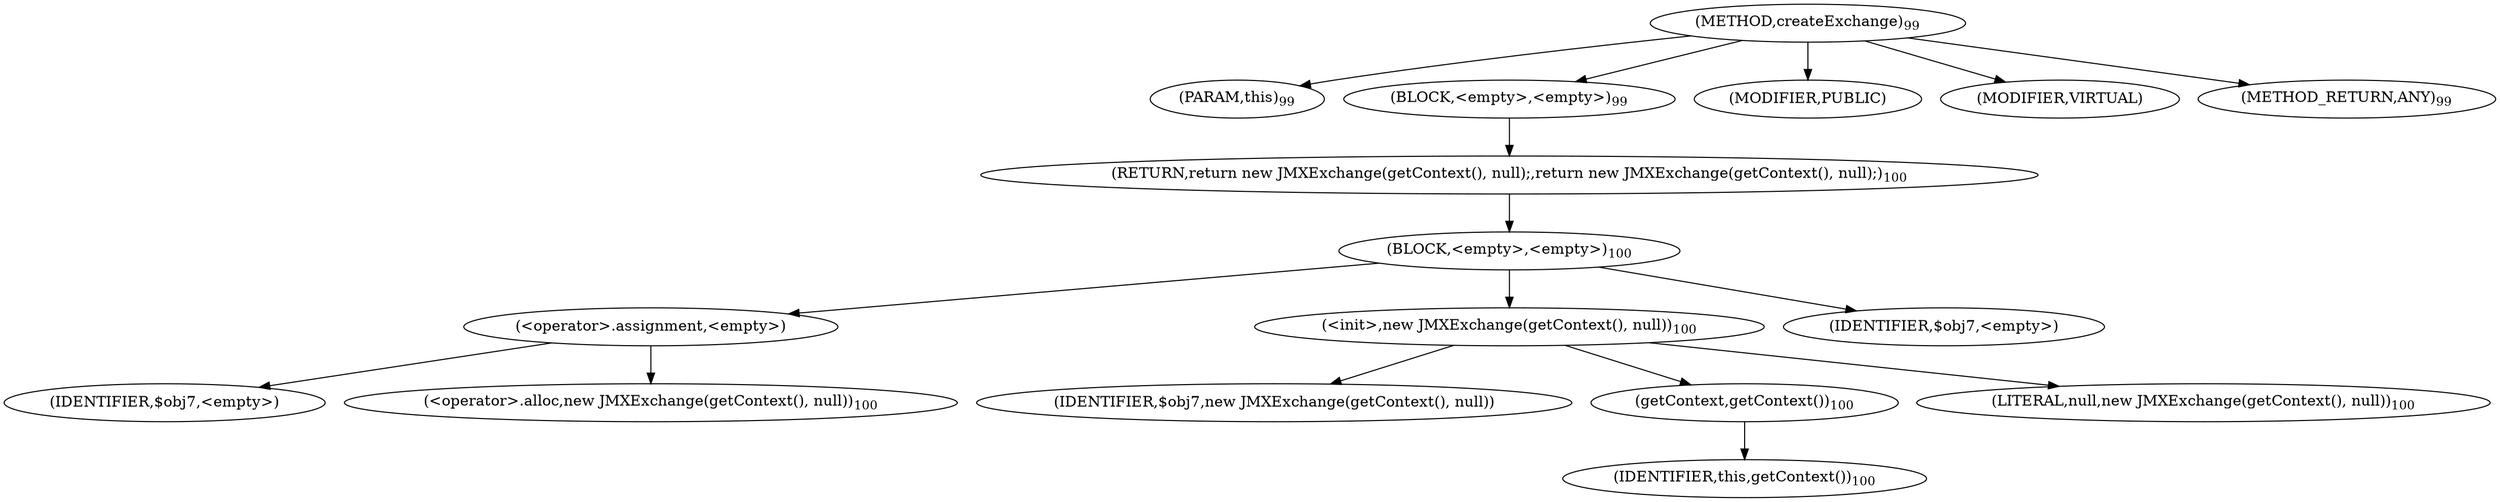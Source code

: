digraph "createExchange" {  
"271" [label = <(METHOD,createExchange)<SUB>99</SUB>> ]
"14" [label = <(PARAM,this)<SUB>99</SUB>> ]
"272" [label = <(BLOCK,&lt;empty&gt;,&lt;empty&gt;)<SUB>99</SUB>> ]
"273" [label = <(RETURN,return new JMXExchange(getContext(), null);,return new JMXExchange(getContext(), null);)<SUB>100</SUB>> ]
"274" [label = <(BLOCK,&lt;empty&gt;,&lt;empty&gt;)<SUB>100</SUB>> ]
"275" [label = <(&lt;operator&gt;.assignment,&lt;empty&gt;)> ]
"276" [label = <(IDENTIFIER,$obj7,&lt;empty&gt;)> ]
"277" [label = <(&lt;operator&gt;.alloc,new JMXExchange(getContext(), null))<SUB>100</SUB>> ]
"278" [label = <(&lt;init&gt;,new JMXExchange(getContext(), null))<SUB>100</SUB>> ]
"279" [label = <(IDENTIFIER,$obj7,new JMXExchange(getContext(), null))> ]
"280" [label = <(getContext,getContext())<SUB>100</SUB>> ]
"13" [label = <(IDENTIFIER,this,getContext())<SUB>100</SUB>> ]
"281" [label = <(LITERAL,null,new JMXExchange(getContext(), null))<SUB>100</SUB>> ]
"282" [label = <(IDENTIFIER,$obj7,&lt;empty&gt;)> ]
"283" [label = <(MODIFIER,PUBLIC)> ]
"284" [label = <(MODIFIER,VIRTUAL)> ]
"285" [label = <(METHOD_RETURN,ANY)<SUB>99</SUB>> ]
  "271" -> "14" 
  "271" -> "272" 
  "271" -> "283" 
  "271" -> "284" 
  "271" -> "285" 
  "272" -> "273" 
  "273" -> "274" 
  "274" -> "275" 
  "274" -> "278" 
  "274" -> "282" 
  "275" -> "276" 
  "275" -> "277" 
  "278" -> "279" 
  "278" -> "280" 
  "278" -> "281" 
  "280" -> "13" 
}
